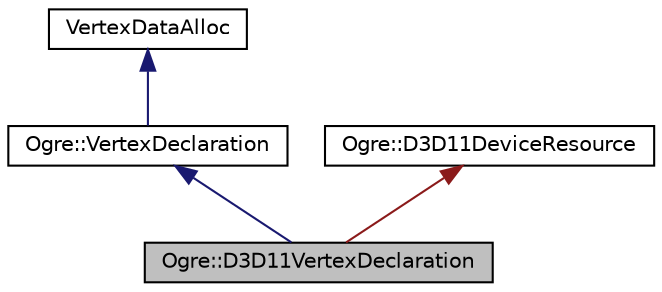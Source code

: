 digraph "Ogre::D3D11VertexDeclaration"
{
  bgcolor="transparent";
  edge [fontname="Helvetica",fontsize="10",labelfontname="Helvetica",labelfontsize="10"];
  node [fontname="Helvetica",fontsize="10",shape=record];
  Node0 [label="Ogre::D3D11VertexDeclaration",height=0.2,width=0.4,color="black", fillcolor="grey75", style="filled", fontcolor="black"];
  Node1 -> Node0 [dir="back",color="midnightblue",fontsize="10",style="solid",fontname="Helvetica"];
  Node1 [label="Ogre::VertexDeclaration",height=0.2,width=0.4,color="black",URL="$class_ogre_1_1_vertex_declaration.html",tooltip="This class declares the format of a set of vertex inputs, which can be issued to the rendering API th..."];
  Node2 -> Node1 [dir="back",color="midnightblue",fontsize="10",style="solid",fontname="Helvetica"];
  Node2 [label="VertexDataAlloc",height=0.2,width=0.4,color="black",URL="$class_ogre_1_1_allocated_object.html"];
  Node3 -> Node0 [dir="back",color="firebrick4",fontsize="10",style="solid",fontname="Helvetica"];
  Node3 [label="Ogre::D3D11DeviceResource",height=0.2,width=0.4,color="black",URL="$class_ogre_1_1_d3_d11_device_resource.html",tooltip="Represents a Direct3D rendering resource. "];
}
